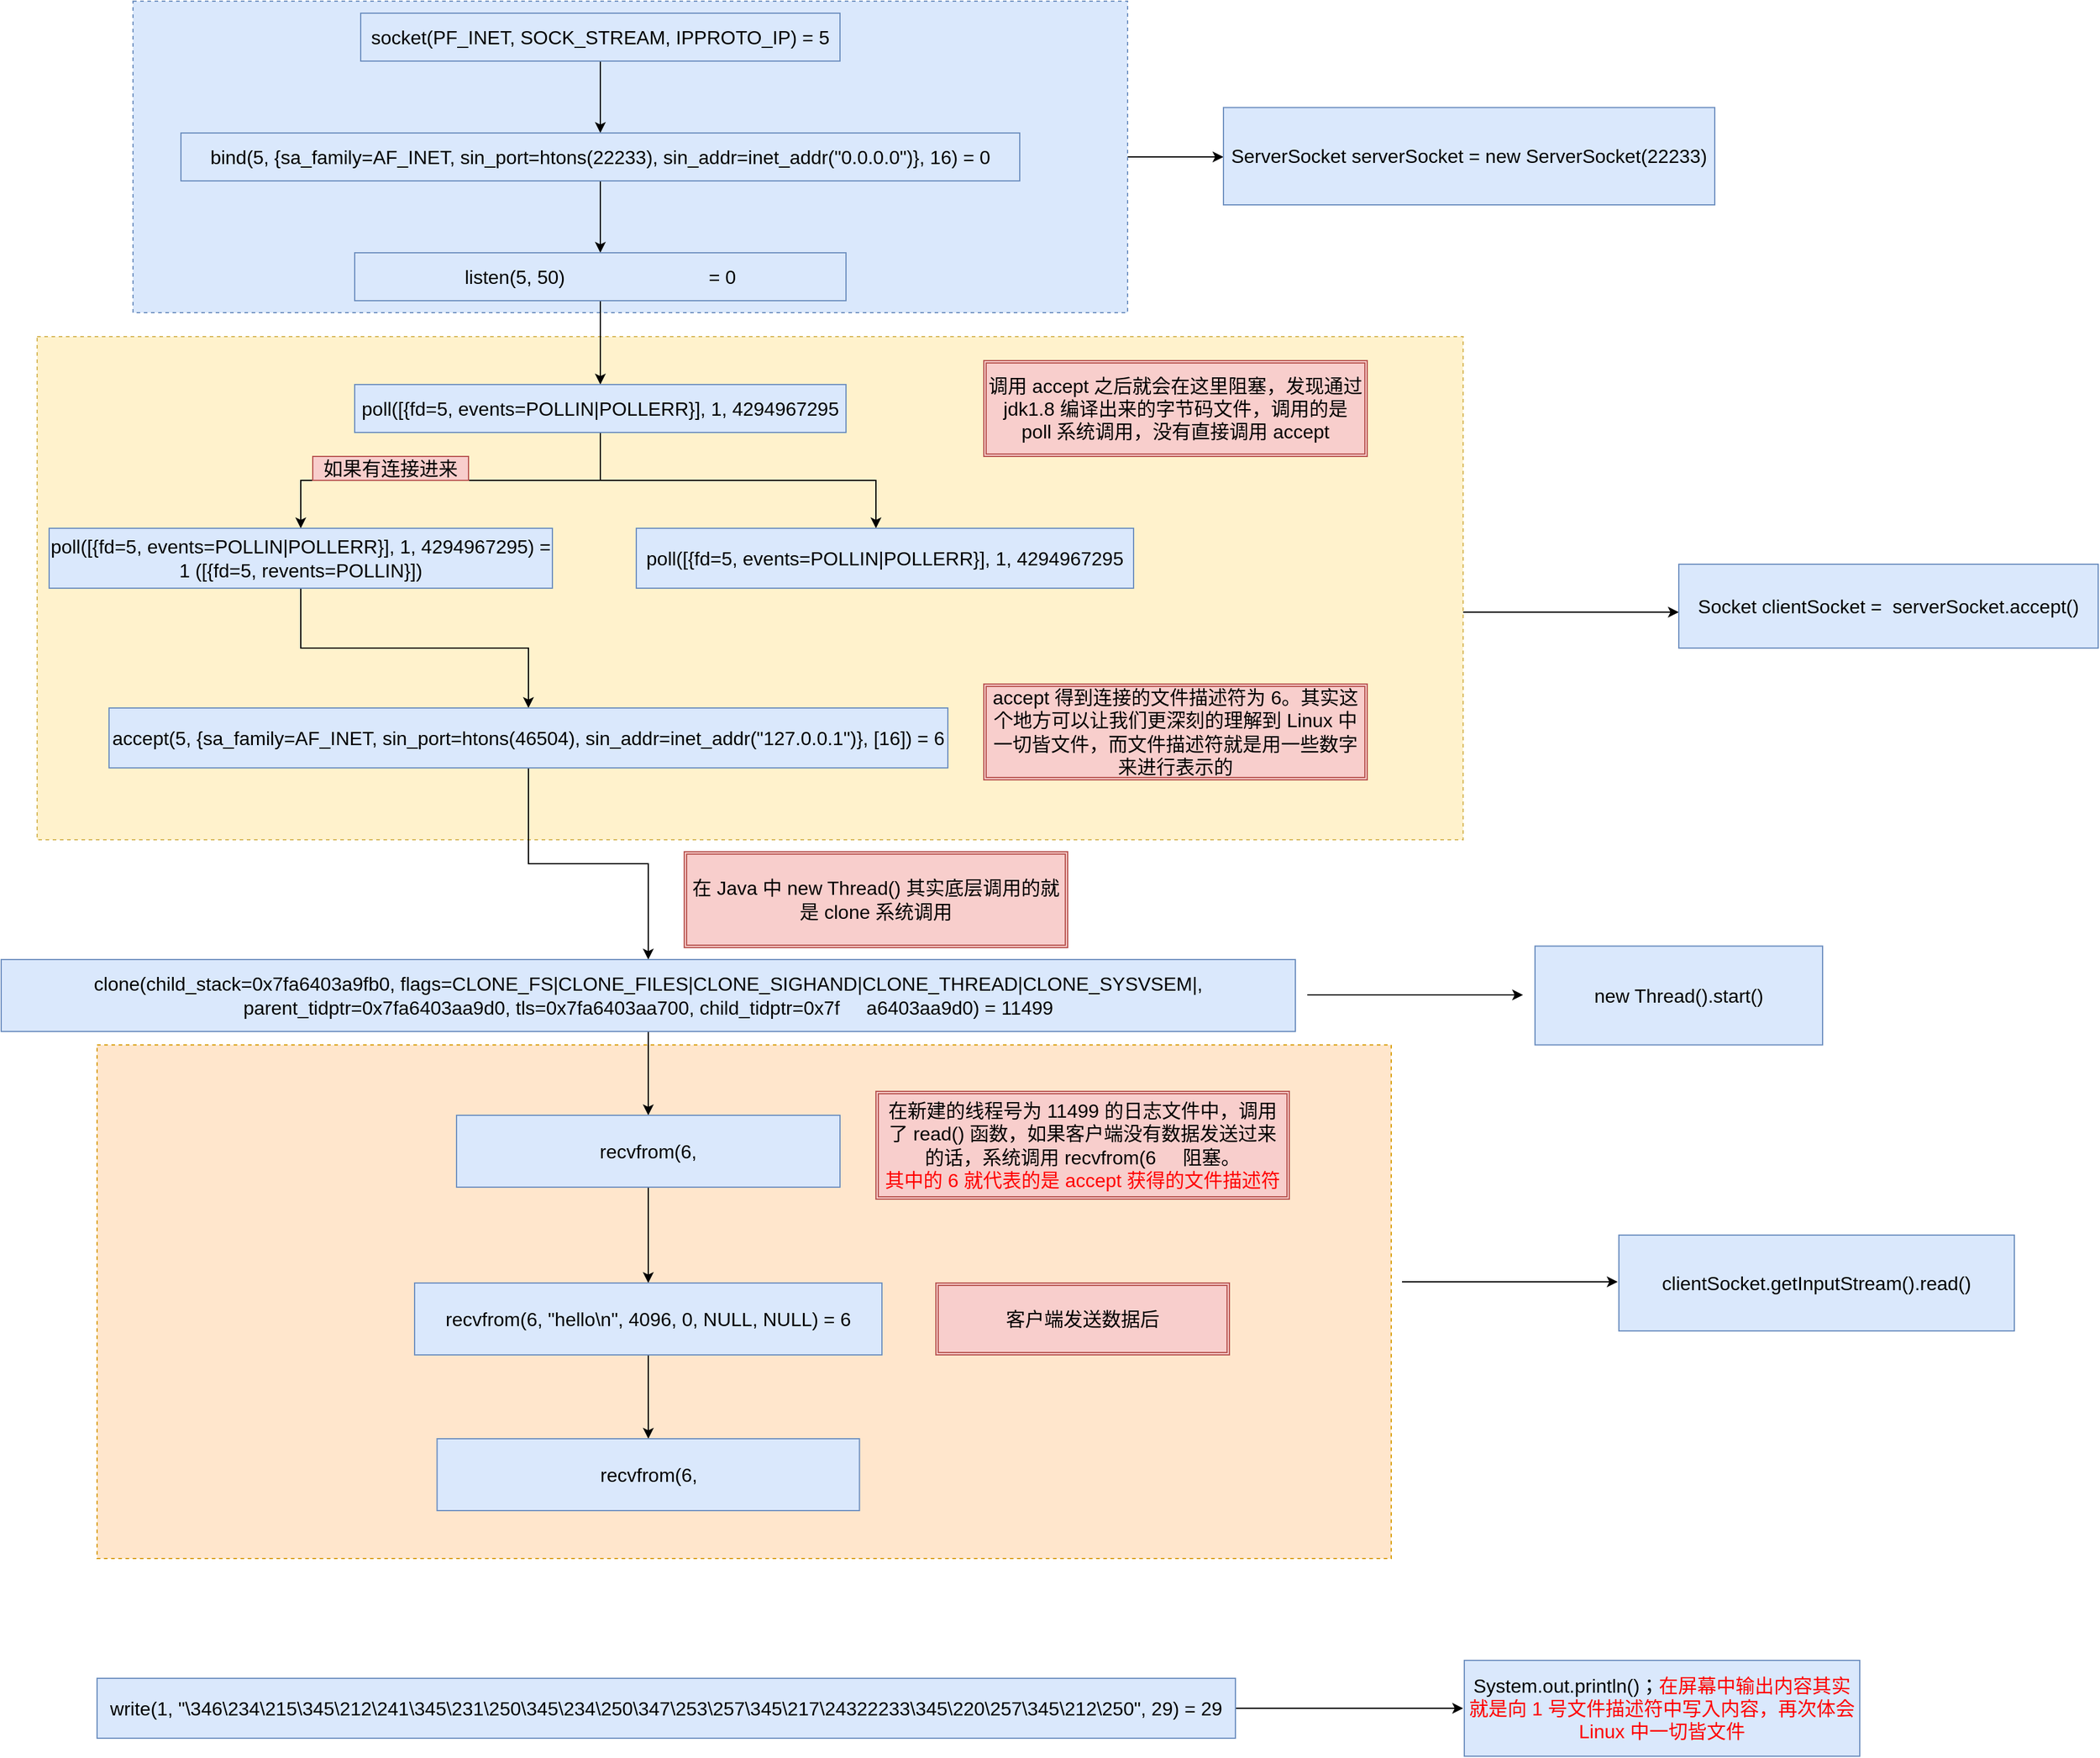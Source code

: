 <mxfile version="13.10.0"><diagram id="jjQcmzuDolvlXIwbwVOf" name="Page-1"><mxGraphModel dx="1422" dy="713" grid="1" gridSize="10" guides="1" tooltips="1" connect="1" arrows="1" fold="1" page="1" pageScale="1" pageWidth="1169" pageHeight="1654" math="0" shadow="0"><root><mxCell id="0"/><mxCell id="1" parent="0"/><mxCell id="8rLbaIkL3MK03-yTzq03-65" value="" style="rounded=0;whiteSpace=wrap;html=1;dashed=1;fillColor=#ffe6cc;strokeColor=#d79b00;" vertex="1" parent="1"><mxGeometry x="80" y="1011.25" width="1080" height="428.75" as="geometry"/></mxCell><mxCell id="8rLbaIkL3MK03-yTzq03-60" value="" style="rounded=0;whiteSpace=wrap;html=1;dashed=1;fillColor=#fff2cc;strokeColor=#d6b656;" vertex="1" parent="1"><mxGeometry x="30" y="420" width="1190" height="420" as="geometry"/></mxCell><mxCell id="8rLbaIkL3MK03-yTzq03-57" value="" style="edgeStyle=orthogonalEdgeStyle;rounded=0;orthogonalLoop=1;jettySize=auto;html=1;startArrow=none;startFill=0;endArrow=classic;endFill=1;" edge="1" parent="1" source="8rLbaIkL3MK03-yTzq03-55"><mxGeometry relative="1" as="geometry"><mxPoint x="1020" y="270" as="targetPoint"/></mxGeometry></mxCell><mxCell id="8rLbaIkL3MK03-yTzq03-55" value="" style="rounded=0;whiteSpace=wrap;html=1;dashed=1;fillColor=#dae8fc;strokeColor=#6c8ebf;" vertex="1" parent="1"><mxGeometry x="110" y="140" width="830" height="260" as="geometry"/></mxCell><mxCell id="8rLbaIkL3MK03-yTzq03-23" value="" style="edgeStyle=orthogonalEdgeStyle;rounded=0;orthogonalLoop=1;jettySize=auto;html=1;startArrow=none;startFill=0;endArrow=classic;endFill=1;" edge="1" parent="1" source="8rLbaIkL3MK03-yTzq03-21" target="8rLbaIkL3MK03-yTzq03-22"><mxGeometry relative="1" as="geometry"/></mxCell><mxCell id="8rLbaIkL3MK03-yTzq03-21" value="&lt;font style=&quot;font-size: 16px&quot;&gt;socket(PF_INET, SOCK_STREAM, IPPROTO_IP) = 5&lt;/font&gt;" style="rounded=0;whiteSpace=wrap;html=1;fillColor=#dae8fc;strokeColor=#6c8ebf;" vertex="1" parent="1"><mxGeometry x="300" y="150" width="400" height="40" as="geometry"/></mxCell><mxCell id="8rLbaIkL3MK03-yTzq03-25" value="" style="edgeStyle=orthogonalEdgeStyle;rounded=0;orthogonalLoop=1;jettySize=auto;html=1;startArrow=none;startFill=0;endArrow=classic;endFill=1;" edge="1" parent="1" source="8rLbaIkL3MK03-yTzq03-22" target="8rLbaIkL3MK03-yTzq03-24"><mxGeometry relative="1" as="geometry"/></mxCell><mxCell id="8rLbaIkL3MK03-yTzq03-22" value="&lt;font style=&quot;font-size: 16px&quot;&gt;bind(5, {sa_family=AF_INET, sin_port=htons(22233), sin_addr=inet_addr(&quot;0.0.0.0&quot;)}, 16) = 0&lt;/font&gt;" style="rounded=0;whiteSpace=wrap;html=1;fillColor=#dae8fc;strokeColor=#6c8ebf;" vertex="1" parent="1"><mxGeometry x="150" y="250" width="700" height="40" as="geometry"/></mxCell><mxCell id="8rLbaIkL3MK03-yTzq03-27" value="" style="edgeStyle=orthogonalEdgeStyle;rounded=0;orthogonalLoop=1;jettySize=auto;html=1;startArrow=none;startFill=0;endArrow=classic;endFill=1;" edge="1" parent="1" source="8rLbaIkL3MK03-yTzq03-24" target="8rLbaIkL3MK03-yTzq03-26"><mxGeometry relative="1" as="geometry"/></mxCell><mxCell id="8rLbaIkL3MK03-yTzq03-24" value="&lt;font style=&quot;font-size: 16px&quot;&gt;listen(5, 50)&amp;nbsp; &amp;nbsp; &amp;nbsp; &amp;nbsp; &amp;nbsp; &amp;nbsp; &amp;nbsp; &amp;nbsp; &amp;nbsp; &amp;nbsp; &amp;nbsp; &amp;nbsp; &amp;nbsp; &amp;nbsp;= 0&lt;/font&gt;" style="rounded=0;whiteSpace=wrap;html=1;fillColor=#dae8fc;strokeColor=#6c8ebf;" vertex="1" parent="1"><mxGeometry x="295" y="350" width="410" height="40" as="geometry"/></mxCell><mxCell id="8rLbaIkL3MK03-yTzq03-32" value="" style="edgeStyle=orthogonalEdgeStyle;rounded=0;orthogonalLoop=1;jettySize=auto;html=1;startArrow=none;startFill=0;endArrow=classic;endFill=1;" edge="1" parent="1" source="8rLbaIkL3MK03-yTzq03-26" target="8rLbaIkL3MK03-yTzq03-31"><mxGeometry relative="1" as="geometry"><Array as="points"><mxPoint x="500" y="540"/><mxPoint x="250" y="540"/></Array></mxGeometry></mxCell><mxCell id="8rLbaIkL3MK03-yTzq03-26" value="&lt;font style=&quot;font-size: 16px&quot;&gt;poll([{fd=5, events=POLLIN|POLLERR}], 1, 4294967295&lt;/font&gt;" style="rounded=0;whiteSpace=wrap;html=1;fillColor=#dae8fc;strokeColor=#6c8ebf;" vertex="1" parent="1"><mxGeometry x="295" y="460" width="410" height="40" as="geometry"/></mxCell><mxCell id="8rLbaIkL3MK03-yTzq03-30" value="&lt;font style=&quot;font-size: 16px&quot;&gt;调用 accept 之后就会在这里阻塞，发现通过&lt;br&gt;jdk1.8 编译出来的字节码文件，调用的是 poll 系统调用，没有直接调用 accept&lt;/font&gt;" style="shape=ext;double=1;rounded=0;whiteSpace=wrap;html=1;fillColor=#f8cecc;strokeColor=#b85450;" vertex="1" parent="1"><mxGeometry x="820" y="440" width="320" height="80" as="geometry"/></mxCell><mxCell id="8rLbaIkL3MK03-yTzq03-38" value="" style="edgeStyle=orthogonalEdgeStyle;rounded=0;orthogonalLoop=1;jettySize=auto;html=1;startArrow=none;startFill=0;endArrow=classic;endFill=1;" edge="1" parent="1" source="8rLbaIkL3MK03-yTzq03-31" target="8rLbaIkL3MK03-yTzq03-37"><mxGeometry relative="1" as="geometry"/></mxCell><mxCell id="8rLbaIkL3MK03-yTzq03-31" value="&lt;font style=&quot;font-size: 16px&quot;&gt;poll([{fd=5, events=POLLIN|POLLERR}], 1, 4294967295) = 1 ([{fd=5, revents=POLLIN}])&lt;/font&gt;" style="rounded=0;whiteSpace=wrap;html=1;fillColor=#dae8fc;strokeColor=#6c8ebf;" vertex="1" parent="1"><mxGeometry x="40" y="580" width="420" height="50" as="geometry"/></mxCell><mxCell id="8rLbaIkL3MK03-yTzq03-35" style="edgeStyle=orthogonalEdgeStyle;rounded=0;orthogonalLoop=1;jettySize=auto;html=1;startArrow=classic;startFill=1;endArrow=none;endFill=0;" edge="1" parent="1" source="8rLbaIkL3MK03-yTzq03-34"><mxGeometry relative="1" as="geometry"><mxPoint x="500" y="540" as="targetPoint"/><Array as="points"><mxPoint x="730" y="540"/></Array></mxGeometry></mxCell><mxCell id="8rLbaIkL3MK03-yTzq03-34" value="&lt;font style=&quot;font-size: 16px&quot;&gt;poll([{fd=5, events=POLLIN|POLLERR}], 1, 4294967295&lt;/font&gt;" style="rounded=0;whiteSpace=wrap;html=1;fillColor=#dae8fc;strokeColor=#6c8ebf;" vertex="1" parent="1"><mxGeometry x="530" y="580" width="415" height="50" as="geometry"/></mxCell><mxCell id="8rLbaIkL3MK03-yTzq03-36" value="&lt;font style=&quot;font-size: 16px&quot;&gt;如果有连接进来&lt;/font&gt;" style="text;html=1;strokeColor=#b85450;fillColor=#f8cecc;align=center;verticalAlign=middle;whiteSpace=wrap;rounded=0;" vertex="1" parent="1"><mxGeometry x="260" y="520" width="130" height="20" as="geometry"/></mxCell><mxCell id="8rLbaIkL3MK03-yTzq03-44" value="" style="edgeStyle=orthogonalEdgeStyle;rounded=0;orthogonalLoop=1;jettySize=auto;html=1;startArrow=none;startFill=0;endArrow=classic;endFill=1;" edge="1" parent="1" source="8rLbaIkL3MK03-yTzq03-37" target="8rLbaIkL3MK03-yTzq03-43"><mxGeometry relative="1" as="geometry"/></mxCell><mxCell id="8rLbaIkL3MK03-yTzq03-37" value="&lt;font style=&quot;font-size: 16px&quot;&gt;accept(5, {sa_family=AF_INET, sin_port=htons(46504), sin_addr=inet_addr(&quot;127.0.0.1&quot;)}, [16]) = 6&lt;/font&gt;" style="rounded=0;whiteSpace=wrap;html=1;fillColor=#dae8fc;strokeColor=#6c8ebf;" vertex="1" parent="1"><mxGeometry x="90" y="730" width="700" height="50" as="geometry"/></mxCell><mxCell id="8rLbaIkL3MK03-yTzq03-39" value="&lt;span style=&quot;font-size: 16px&quot;&gt;accept 得到连接的文件描述符为 6。其实这个地方可以让我们更深刻的理解到 Linux 中一切皆文件，而文件描述符就是用一些数字来进行表示的&lt;/span&gt;" style="shape=ext;double=1;rounded=0;whiteSpace=wrap;html=1;fillColor=#f8cecc;strokeColor=#b85450;" vertex="1" parent="1"><mxGeometry x="820" y="710" width="320" height="80" as="geometry"/></mxCell><mxCell id="8rLbaIkL3MK03-yTzq03-81" value="" style="edgeStyle=orthogonalEdgeStyle;rounded=0;orthogonalLoop=1;jettySize=auto;html=1;startArrow=none;startFill=0;endArrow=classic;endFill=1;" edge="1" parent="1" source="8rLbaIkL3MK03-yTzq03-42"><mxGeometry relative="1" as="geometry"><mxPoint x="1220" y="1565" as="targetPoint"/></mxGeometry></mxCell><mxCell id="8rLbaIkL3MK03-yTzq03-42" value="&lt;font style=&quot;font-size: 16px&quot;&gt;write(1, &quot;\346\234\215\345\212\241\345\231\250\345\234\250\347\253\257\345\217\24322233\345\220\257\345\212\250&quot;, 29) = 29&lt;/font&gt;" style="rounded=0;whiteSpace=wrap;html=1;fillColor=#dae8fc;strokeColor=#6c8ebf;" vertex="1" parent="1"><mxGeometry x="80" y="1540" width="950" height="50" as="geometry"/></mxCell><mxCell id="8rLbaIkL3MK03-yTzq03-47" value="" style="edgeStyle=orthogonalEdgeStyle;rounded=0;orthogonalLoop=1;jettySize=auto;html=1;startArrow=none;startFill=0;endArrow=classic;endFill=1;" edge="1" parent="1" source="8rLbaIkL3MK03-yTzq03-43" target="8rLbaIkL3MK03-yTzq03-46"><mxGeometry relative="1" as="geometry"/></mxCell><mxCell id="8rLbaIkL3MK03-yTzq03-43" value="&lt;font style=&quot;font-size: 16px&quot;&gt;clone(child_stack=0x7fa6403a9fb0, flags=CLONE_FS|CLONE_FILES|CLONE_SIGHAND|CLONE_THREAD|CLONE_SYSVSEM|, parent_tidptr=0x7fa6403aa9d0, tls=0x7fa6403aa700, child_tidptr=0x7f&amp;nbsp; &amp;nbsp; &amp;nbsp;a6403aa9d0) = 11499&lt;/font&gt;" style="rounded=0;whiteSpace=wrap;html=1;fillColor=#dae8fc;strokeColor=#6c8ebf;" vertex="1" parent="1"><mxGeometry y="940" width="1080" height="60" as="geometry"/></mxCell><mxCell id="8rLbaIkL3MK03-yTzq03-45" value="&lt;span style=&quot;font-size: 16px&quot;&gt;在 Java 中 new Thread() 其实底层调用的就是 clone 系统调用&lt;/span&gt;" style="shape=ext;double=1;rounded=0;whiteSpace=wrap;html=1;fillColor=#f8cecc;strokeColor=#b85450;" vertex="1" parent="1"><mxGeometry x="570" y="850" width="320" height="80" as="geometry"/></mxCell><mxCell id="8rLbaIkL3MK03-yTzq03-51" value="" style="edgeStyle=orthogonalEdgeStyle;rounded=0;orthogonalLoop=1;jettySize=auto;html=1;startArrow=none;startFill=0;endArrow=classic;endFill=1;" edge="1" parent="1" source="8rLbaIkL3MK03-yTzq03-46" target="8rLbaIkL3MK03-yTzq03-50"><mxGeometry relative="1" as="geometry"/></mxCell><mxCell id="8rLbaIkL3MK03-yTzq03-46" value="&lt;font style=&quot;font-size: 16px&quot;&gt;recvfrom(6,&lt;/font&gt;" style="rounded=0;whiteSpace=wrap;html=1;fillColor=#dae8fc;strokeColor=#6c8ebf;" vertex="1" parent="1"><mxGeometry x="380" y="1070" width="320" height="60" as="geometry"/></mxCell><mxCell id="8rLbaIkL3MK03-yTzq03-49" value="&lt;span style=&quot;font-size: 16px&quot;&gt;在新建的线程号为 11499 的日志文件中，调用了 read() 函数，如果客户端没有数据发送过来的话，系统调用 recvfrom(6&amp;nbsp; &amp;nbsp; &amp;nbsp;阻塞。&lt;br&gt;&lt;font color=&quot;#ff0000&quot;&gt;其中的 6 就代表的是 accept 获得的文件描述符&lt;/font&gt;&lt;br&gt;&lt;/span&gt;" style="shape=ext;double=1;rounded=0;whiteSpace=wrap;html=1;fillColor=#f8cecc;strokeColor=#b85450;" vertex="1" parent="1"><mxGeometry x="730" y="1050" width="345" height="90" as="geometry"/></mxCell><mxCell id="8rLbaIkL3MK03-yTzq03-54" value="" style="edgeStyle=orthogonalEdgeStyle;rounded=0;orthogonalLoop=1;jettySize=auto;html=1;startArrow=none;startFill=0;endArrow=classic;endFill=1;" edge="1" parent="1" source="8rLbaIkL3MK03-yTzq03-50" target="8rLbaIkL3MK03-yTzq03-53"><mxGeometry relative="1" as="geometry"/></mxCell><mxCell id="8rLbaIkL3MK03-yTzq03-50" value="&lt;font style=&quot;font-size: 16px&quot;&gt;recvfrom(6, &quot;hello\n&quot;, 4096, 0, NULL, NULL) = 6&lt;/font&gt;" style="rounded=0;whiteSpace=wrap;html=1;fillColor=#dae8fc;strokeColor=#6c8ebf;" vertex="1" parent="1"><mxGeometry x="345" y="1210" width="390" height="60" as="geometry"/></mxCell><mxCell id="8rLbaIkL3MK03-yTzq03-52" value="&lt;span style=&quot;font-size: 16px&quot;&gt;客户端发送数据后&lt;br&gt;&lt;/span&gt;" style="shape=ext;double=1;rounded=0;whiteSpace=wrap;html=1;fillColor=#f8cecc;strokeColor=#b85450;" vertex="1" parent="1"><mxGeometry x="780" y="1210" width="245" height="60" as="geometry"/></mxCell><mxCell id="8rLbaIkL3MK03-yTzq03-53" value="&lt;span style=&quot;font-size: 16px&quot;&gt;recvfrom(6,&lt;/span&gt;" style="rounded=0;whiteSpace=wrap;html=1;fillColor=#dae8fc;strokeColor=#6c8ebf;" vertex="1" parent="1"><mxGeometry x="363.75" y="1340" width="352.5" height="60" as="geometry"/></mxCell><mxCell id="8rLbaIkL3MK03-yTzq03-59" value="&lt;span style=&quot;font-size: 16px&quot;&gt;ServerSocket serverSocket = new ServerSocket(22233)&lt;/span&gt;" style="rounded=0;whiteSpace=wrap;html=1;fillColor=#dae8fc;strokeColor=#6c8ebf;" vertex="1" parent="1"><mxGeometry x="1020" y="228.75" width="410" height="81.25" as="geometry"/></mxCell><mxCell id="8rLbaIkL3MK03-yTzq03-61" value="" style="edgeStyle=orthogonalEdgeStyle;rounded=0;orthogonalLoop=1;jettySize=auto;html=1;startArrow=none;startFill=0;endArrow=classic;endFill=1;" edge="1" parent="1"><mxGeometry relative="1" as="geometry"><mxPoint x="1220" y="650" as="sourcePoint"/><mxPoint x="1400" y="650" as="targetPoint"/><Array as="points"><mxPoint x="1220" y="650"/><mxPoint x="1300" y="650"/></Array></mxGeometry></mxCell><mxCell id="8rLbaIkL3MK03-yTzq03-62" value="&lt;span style=&quot;font-size: 16px&quot;&gt;Socket clientSocket =&amp;nbsp; serverSocket.accept()&lt;/span&gt;" style="rounded=0;whiteSpace=wrap;html=1;fillColor=#dae8fc;strokeColor=#6c8ebf;" vertex="1" parent="1"><mxGeometry x="1400" y="610" width="350" height="70" as="geometry"/></mxCell><mxCell id="8rLbaIkL3MK03-yTzq03-63" value="" style="edgeStyle=orthogonalEdgeStyle;rounded=0;orthogonalLoop=1;jettySize=auto;html=1;startArrow=none;startFill=0;endArrow=classic;endFill=1;" edge="1" parent="1"><mxGeometry relative="1" as="geometry"><mxPoint x="1090" y="969.5" as="sourcePoint"/><mxPoint x="1270" y="969.5" as="targetPoint"/><Array as="points"><mxPoint x="1090" y="969.5"/><mxPoint x="1170" y="969.5"/></Array></mxGeometry></mxCell><mxCell id="8rLbaIkL3MK03-yTzq03-64" value="&lt;span style=&quot;font-size: 16px&quot;&gt;new Thread().start()&lt;/span&gt;" style="rounded=0;whiteSpace=wrap;html=1;fillColor=#dae8fc;strokeColor=#6c8ebf;" vertex="1" parent="1"><mxGeometry x="1280" y="928.75" width="240" height="82.5" as="geometry"/></mxCell><mxCell id="8rLbaIkL3MK03-yTzq03-75" value="" style="edgeStyle=orthogonalEdgeStyle;rounded=0;orthogonalLoop=1;jettySize=auto;html=1;startArrow=none;startFill=0;endArrow=classic;endFill=1;" edge="1" parent="1"><mxGeometry relative="1" as="geometry"><mxPoint x="1169" y="1209" as="sourcePoint"/><mxPoint x="1349" y="1209" as="targetPoint"/><Array as="points"><mxPoint x="1300" y="1209"/><mxPoint x="1300" y="1209"/></Array></mxGeometry></mxCell><mxCell id="8rLbaIkL3MK03-yTzq03-76" value="&lt;span style=&quot;font-size: 16px&quot;&gt;clientSocket.getInputStream().read()&lt;/span&gt;" style="rounded=0;whiteSpace=wrap;html=1;fillColor=#dae8fc;strokeColor=#6c8ebf;" vertex="1" parent="1"><mxGeometry x="1350" y="1170" width="330" height="80" as="geometry"/></mxCell><mxCell id="8rLbaIkL3MK03-yTzq03-82" value="&lt;span style=&quot;font-size: 16px&quot;&gt;System.out.println()；&lt;font color=&quot;#ff0000&quot;&gt;在屏幕中输出内容其实就是向 1 号文件描述符中写入内容，再次体会 Linux 中一切皆文件&lt;/font&gt;&lt;/span&gt;" style="rounded=0;whiteSpace=wrap;html=1;fillColor=#dae8fc;strokeColor=#6c8ebf;" vertex="1" parent="1"><mxGeometry x="1221" y="1525" width="330" height="80" as="geometry"/></mxCell></root></mxGraphModel></diagram></mxfile>